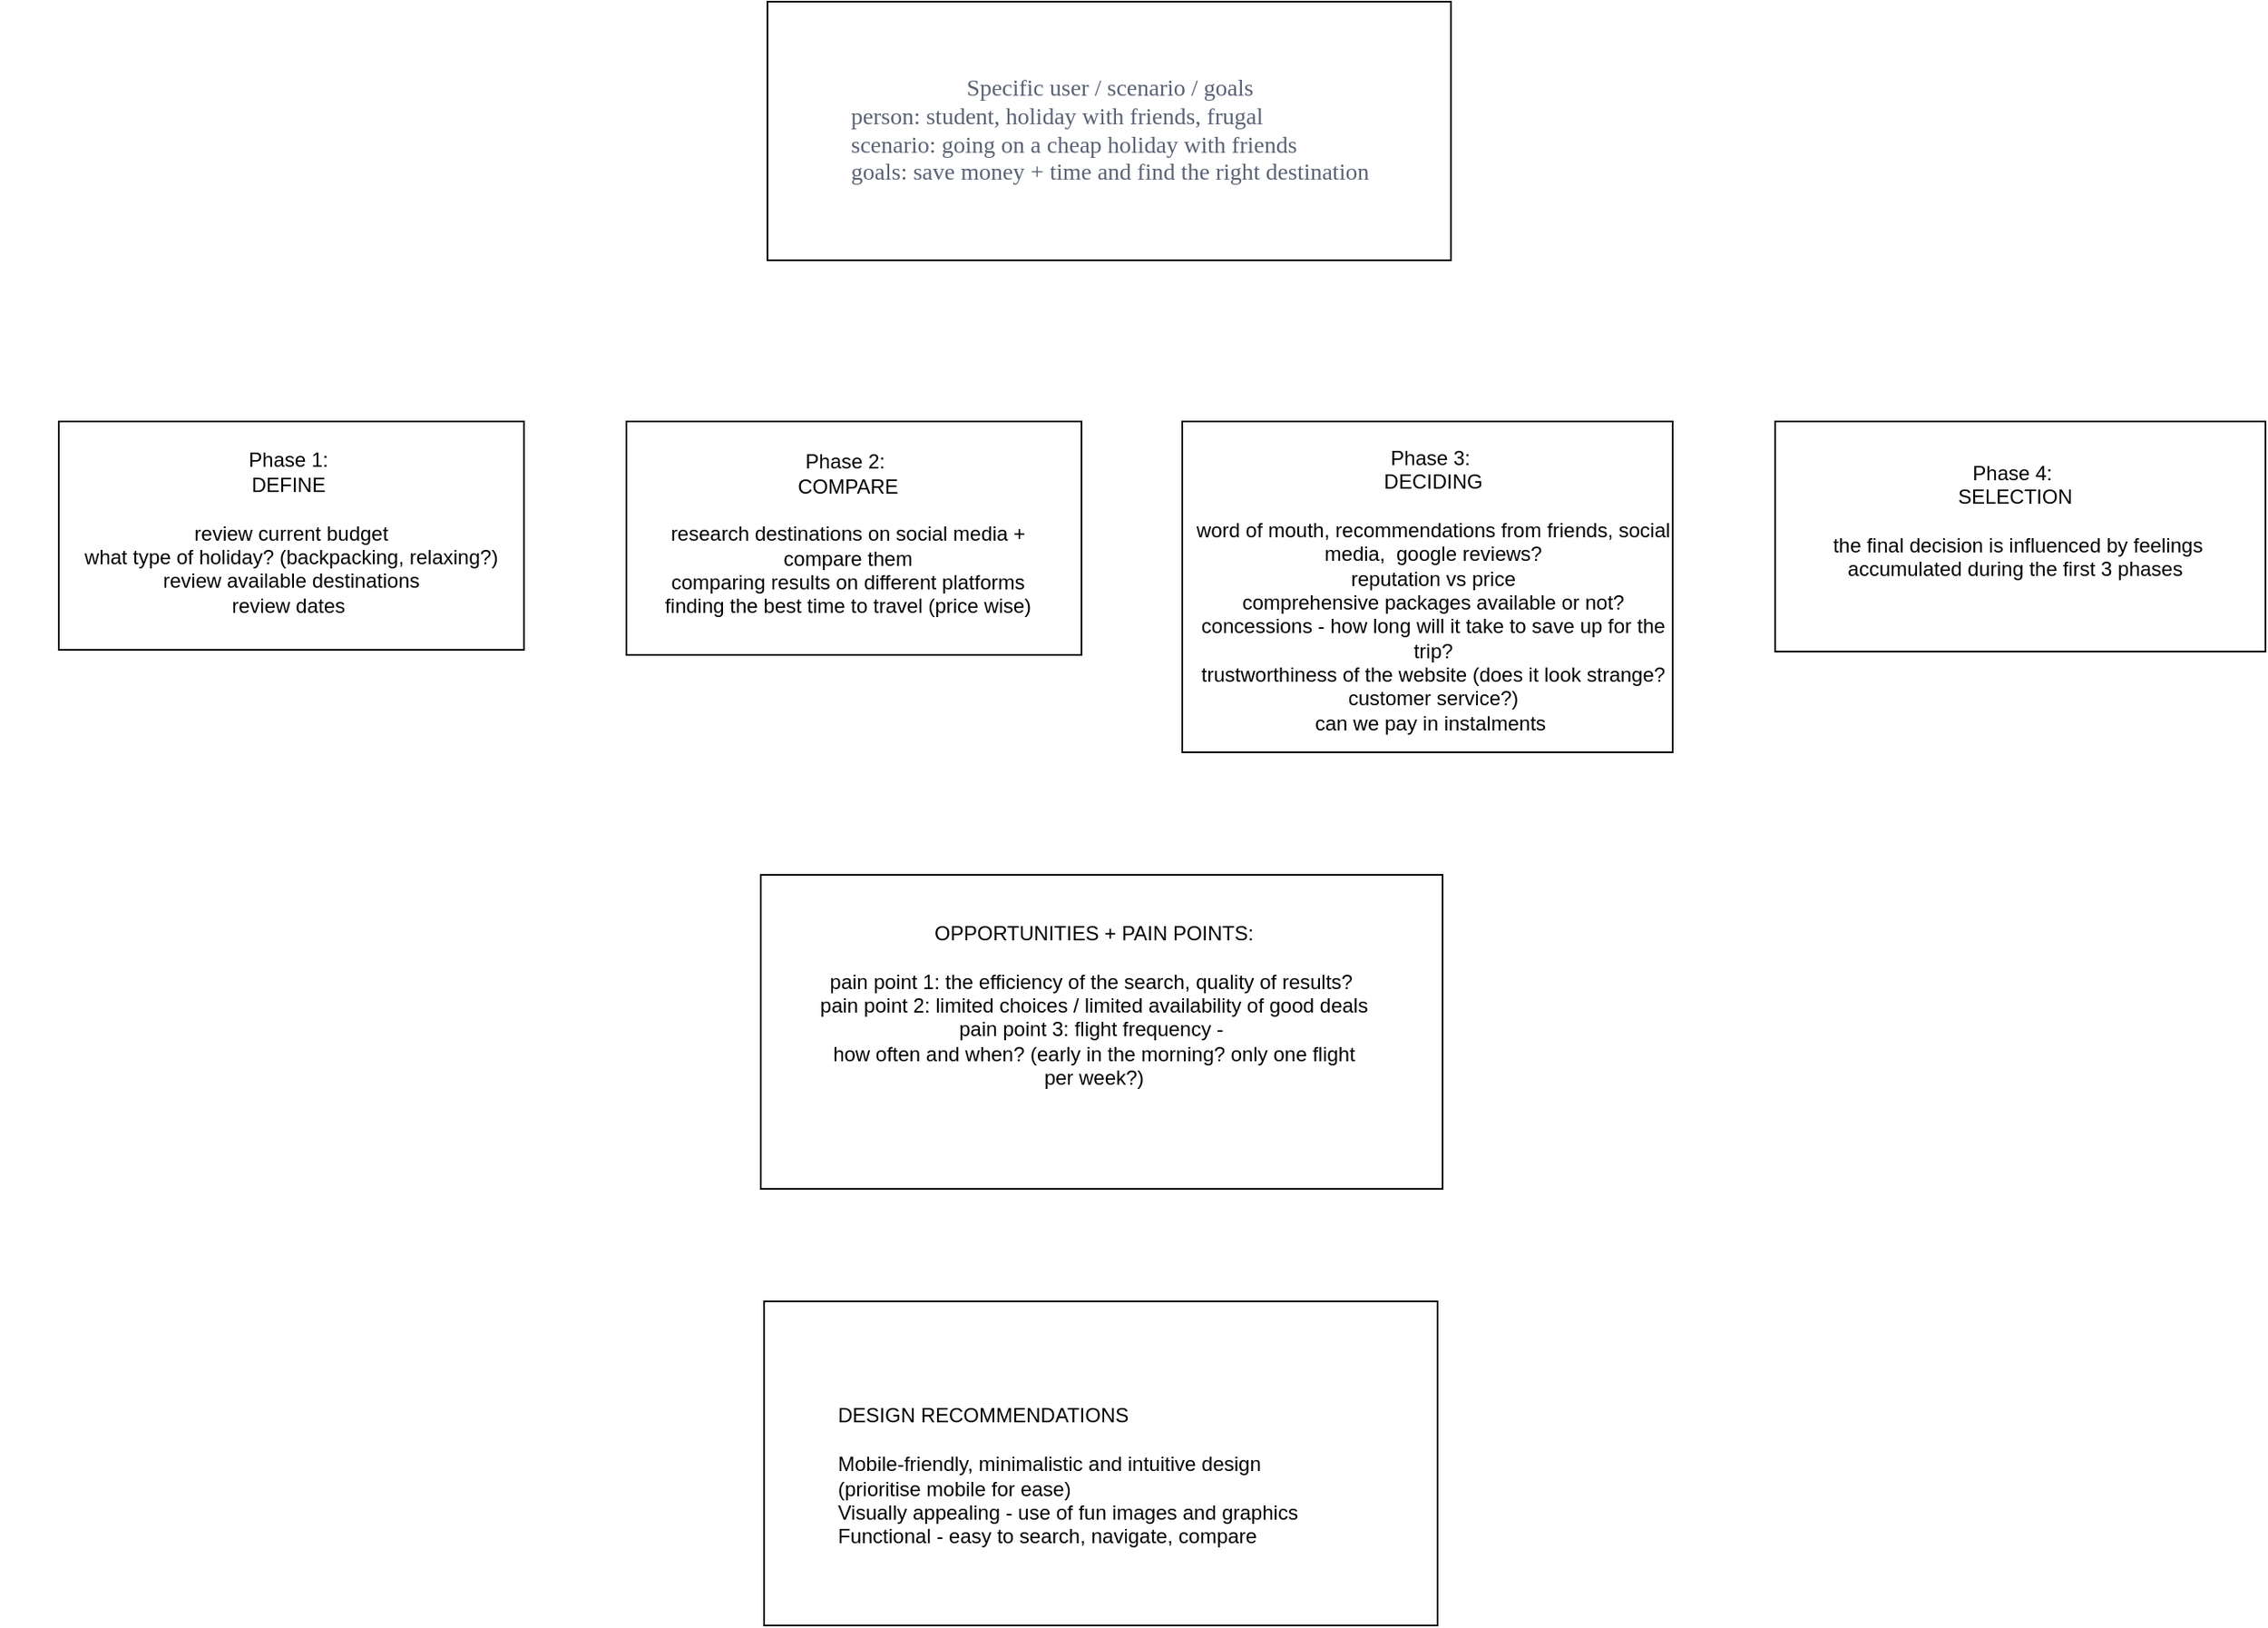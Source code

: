 <mxfile version="20.4.1" type="github">
  <diagram id="jPKTCcbVmCp2xtXO5GxA" name="Page-1">
    <mxGraphModel dx="1804" dy="674" grid="0" gridSize="10" guides="1" tooltips="1" connect="1" arrows="1" fold="1" page="0" pageScale="1" pageWidth="827" pageHeight="1169" math="0" shadow="0">
      <root>
        <mxCell id="0" />
        <mxCell id="1" parent="0" />
        <mxCell id="LeR498f9Mb2kC1rFr0TT-1" value="" style="rounded=0;whiteSpace=wrap;html=1;hachureGap=4;" vertex="1" parent="1">
          <mxGeometry x="97" y="2" width="407" height="154" as="geometry" />
        </mxCell>
        <mxCell id="LeR498f9Mb2kC1rFr0TT-2" value="&lt;span style=&quot;caret-color: rgb(90, 98, 117); color: rgb(90, 98, 117); font-family: &amp;quot;Aktiv Grotesk&amp;quot;; font-size: 14px; text-align: left;&quot;&gt;Specific user / scenario / goals&lt;br&gt;&lt;/span&gt;&lt;ul style=&quot;box-sizing: border-box; --tw-shadow: 0 0 transparent; --tw-ring-inset: var(--tw-empty, ); --tw-ring-offset-width: 0px; --tw-ring-offset-color: #fff; --tw-ring-color: rgba(59,130,246,0.5); --tw-ring-offset-shadow: 0 0 transparent; --tw-ring-shadow: 0 0 transparent; color: rgb(90, 98, 117); font-size: 14px; line-height: inherit; margin: 0px; padding: 0px; caret-color: rgb(90, 98, 117); font-family: &amp;quot;Aktiv Grotesk&amp;quot;; text-align: left;&quot;&gt;&lt;li style=&quot;box-sizing: border-box; --tw-shadow: 0 0 transparent; --tw-ring-inset: var(--tw-empty, ); --tw-ring-offset-width: 0px; --tw-ring-offset-color: #fff; --tw-ring-color: rgba(59,130,246,0.5); --tw-ring-offset-shadow: 0 0 transparent; --tw-ring-shadow: 0 0 transparent; counter-reset: list-1 0 list-2 0 list-3 0 list-4 0 list-5 0 list-6 0 list-7 0 list-8 0 list-9 0; list-style-type: none; position: relative; margin-left: calc(var(--tab_width) + var(--bullet_marker_spacing));&quot;&gt;person: student, holiday with friends, frugal&lt;/li&gt;&lt;li style=&quot;box-sizing: border-box; --tw-shadow: 0 0 transparent; --tw-ring-inset: var(--tw-empty, ); --tw-ring-offset-width: 0px; --tw-ring-offset-color: #fff; --tw-ring-color: rgba(59,130,246,0.5); --tw-ring-offset-shadow: 0 0 transparent; --tw-ring-shadow: 0 0 transparent; counter-reset: list-1 0 list-2 0 list-3 0 list-4 0 list-5 0 list-6 0 list-7 0 list-8 0 list-9 0; list-style-type: none; position: relative; margin-left: calc(var(--tab_width) + var(--bullet_marker_spacing));&quot;&gt;scenario: going on a cheap holiday with friends&lt;/li&gt;&lt;li style=&quot;box-sizing: border-box; --tw-shadow: 0 0 transparent; --tw-ring-inset: var(--tw-empty, ); --tw-ring-offset-width: 0px; --tw-ring-offset-color: #fff; --tw-ring-color: rgba(59,130,246,0.5); --tw-ring-offset-shadow: 0 0 transparent; --tw-ring-shadow: 0 0 transparent; counter-reset: list-1 0 list-2 0 list-3 0 list-4 0 list-5 0 list-6 0 list-7 0 list-8 0 list-9 0; list-style-type: none; position: relative; margin-left: calc(var(--tab_width) + var(--bullet_marker_spacing));&quot;&gt;goals: save money + time and find the right destination&lt;/li&gt;&lt;/ul&gt;" style="text;strokeColor=none;fillColor=none;html=1;align=center;verticalAlign=middle;whiteSpace=wrap;rounded=0;hachureGap=4;" vertex="1" parent="1">
          <mxGeometry x="116.5" y="17" width="368" height="124" as="geometry" />
        </mxCell>
        <mxCell id="LeR498f9Mb2kC1rFr0TT-4" value="" style="rounded=0;whiteSpace=wrap;html=1;hachureGap=4;" vertex="1" parent="1">
          <mxGeometry x="-325" y="252" width="277" height="136" as="geometry" />
        </mxCell>
        <mxCell id="LeR498f9Mb2kC1rFr0TT-5" value="&lt;br style=&quot;text-align: left;&quot;&gt;&lt;span style=&quot;text-align: left;&quot;&gt;Phase 1:&amp;nbsp;&lt;/span&gt;&lt;br style=&quot;text-align: left;&quot;&gt;&lt;span style=&quot;text-align: left;&quot;&gt;DEFINE&amp;nbsp;&lt;/span&gt;&lt;br style=&quot;text-align: left;&quot;&gt;&lt;br style=&quot;text-align: left;&quot;&gt;&lt;span style=&quot;text-align: left;&quot;&gt;review current budget&lt;/span&gt;&lt;br style=&quot;text-align: left;&quot;&gt;&lt;span style=&quot;text-align: left;&quot;&gt;what type of holiday? (backpacking, relaxing?)&lt;/span&gt;&lt;br style=&quot;text-align: left;&quot;&gt;&lt;span style=&quot;text-align: left;&quot;&gt;review available destinations&lt;/span&gt;&lt;br style=&quot;text-align: left;&quot;&gt;&lt;span style=&quot;text-align: left;&quot;&gt;review dates&amp;nbsp;&lt;/span&gt;" style="text;strokeColor=none;fillColor=none;html=1;align=center;verticalAlign=middle;whiteSpace=wrap;rounded=0;hachureGap=4;" vertex="1" parent="1">
          <mxGeometry x="-360" y="296" width="347" height="30" as="geometry" />
        </mxCell>
        <mxCell id="LeR498f9Mb2kC1rFr0TT-6" value="" style="rounded=0;whiteSpace=wrap;html=1;hachureGap=4;" vertex="1" parent="1">
          <mxGeometry x="13" y="252" width="271" height="139" as="geometry" />
        </mxCell>
        <mxCell id="LeR498f9Mb2kC1rFr0TT-7" value="&lt;span style=&quot;text-align: left;&quot;&gt;Phase 2:&amp;nbsp;&lt;/span&gt;&lt;br style=&quot;text-align: left;&quot;&gt;&lt;span style=&quot;text-align: left;&quot;&gt;COMPARE&lt;/span&gt;&lt;br style=&quot;text-align: left;&quot;&gt;&lt;br style=&quot;text-align: left;&quot;&gt;&lt;span style=&quot;text-align: left;&quot;&gt;research destinations on social media + compare them&lt;/span&gt;&lt;br style=&quot;text-align: left;&quot;&gt;&lt;span style=&quot;text-align: left;&quot;&gt;comparing results on different platforms&lt;/span&gt;&lt;br style=&quot;text-align: left;&quot;&gt;&lt;span style=&quot;text-align: left;&quot;&gt;finding the best time to travel (price wise)&lt;/span&gt;" style="text;strokeColor=none;fillColor=none;html=1;align=center;verticalAlign=middle;whiteSpace=wrap;rounded=0;hachureGap=4;" vertex="1" parent="1">
          <mxGeometry x="19" y="304" width="252" height="30" as="geometry" />
        </mxCell>
        <mxCell id="LeR498f9Mb2kC1rFr0TT-8" value="" style="rounded=0;whiteSpace=wrap;html=1;hachureGap=4;" vertex="1" parent="1">
          <mxGeometry x="344" y="252" width="292" height="197" as="geometry" />
        </mxCell>
        <mxCell id="LeR498f9Mb2kC1rFr0TT-9" value="&lt;br style=&quot;text-align: left;&quot;&gt;&lt;br style=&quot;text-align: left;&quot;&gt;&lt;span style=&quot;text-align: left;&quot;&gt;Phase 3:&amp;nbsp;&lt;/span&gt;&lt;br style=&quot;text-align: left;&quot;&gt;&lt;span style=&quot;text-align: left;&quot;&gt;DECIDING&lt;/span&gt;&lt;br style=&quot;text-align: left;&quot;&gt;&lt;br style=&quot;text-align: left;&quot;&gt;&lt;span style=&quot;text-align: left;&quot;&gt;word of mouth, recommendations from friends, social media, &amp;nbsp;google reviews?&lt;/span&gt;&lt;br style=&quot;text-align: left;&quot;&gt;&lt;span style=&quot;text-align: left;&quot;&gt;reputation vs price&lt;/span&gt;&lt;br style=&quot;text-align: left;&quot;&gt;&lt;span style=&quot;text-align: left;&quot;&gt;comprehensive packages available or not?&lt;/span&gt;&lt;br style=&quot;text-align: left;&quot;&gt;&lt;span style=&quot;text-align: left;&quot;&gt;concessions - how long will it take to save up for the trip?&lt;/span&gt;&lt;br style=&quot;text-align: left;&quot;&gt;&lt;span style=&quot;text-align: left;&quot;&gt;trustworthiness of the website (does it look strange? customer service?)&lt;/span&gt;&lt;br style=&quot;text-align: left;&quot;&gt;&lt;span style=&quot;text-align: left;&quot;&gt;can we pay in instalments&amp;nbsp;&lt;/span&gt;" style="text;strokeColor=none;fillColor=none;html=1;align=center;verticalAlign=middle;whiteSpace=wrap;rounded=0;hachureGap=4;" vertex="1" parent="1">
          <mxGeometry x="344" y="323" width="299" height="30" as="geometry" />
        </mxCell>
        <mxCell id="LeR498f9Mb2kC1rFr0TT-12" value="" style="rounded=0;whiteSpace=wrap;html=1;hachureGap=4;" vertex="1" parent="1">
          <mxGeometry x="697" y="252" width="292" height="137" as="geometry" />
        </mxCell>
        <mxCell id="LeR498f9Mb2kC1rFr0TT-14" value="&lt;span style=&quot;text-align: left;&quot;&gt;Phase 4:&amp;nbsp;&lt;/span&gt;&lt;br style=&quot;text-align: left;&quot;&gt;&lt;span style=&quot;text-align: left;&quot;&gt;SELECTION&lt;/span&gt;&lt;br style=&quot;text-align: left;&quot;&gt;&lt;br style=&quot;text-align: left;&quot;&gt;&lt;span style=&quot;text-align: left;&quot;&gt;&amp;nbsp;the final decision is influenced by feelings accumulated during the first 3 phases&lt;/span&gt;" style="text;strokeColor=none;fillColor=none;html=1;align=center;verticalAlign=middle;whiteSpace=wrap;rounded=0;hachureGap=4;" vertex="1" parent="1">
          <mxGeometry x="726" y="296" width="228" height="30" as="geometry" />
        </mxCell>
        <mxCell id="LeR498f9Mb2kC1rFr0TT-15" value="" style="rounded=0;whiteSpace=wrap;html=1;hachureGap=4;" vertex="1" parent="1">
          <mxGeometry x="93" y="522" width="406" height="187" as="geometry" />
        </mxCell>
        <mxCell id="LeR498f9Mb2kC1rFr0TT-13" value="&lt;br style=&quot;text-align: left;&quot;&gt;&lt;br style=&quot;text-align: left;&quot;&gt;&lt;br style=&quot;text-align: left;&quot;&gt;&lt;span style=&quot;text-align: left;&quot;&gt;OPPORTUNITIES + PAIN POINTS:&lt;/span&gt;&lt;br style=&quot;text-align: left;&quot;&gt;&lt;br style=&quot;text-align: left;&quot;&gt;&lt;span style=&quot;text-align: left;&quot;&gt;pain point 1: the efficiency of the search, quality of results?&amp;nbsp;&lt;/span&gt;&lt;br style=&quot;text-align: left;&quot;&gt;&lt;span style=&quot;text-align: left;&quot;&gt;pain point 2: limited choices / limited availability of good deals&lt;/span&gt;&lt;br style=&quot;text-align: left;&quot;&gt;&lt;span style=&quot;text-align: left;&quot;&gt;pain point 3: flight frequency -&amp;nbsp;&lt;/span&gt;&lt;br style=&quot;text-align: left;&quot;&gt;&lt;span style=&quot;text-align: left;&quot;&gt;how often and when? (early in the morning? only one flight per week?)&lt;/span&gt;" style="text;strokeColor=none;fillColor=none;html=1;align=center;verticalAlign=middle;whiteSpace=wrap;rounded=0;hachureGap=4;" vertex="1" parent="1">
          <mxGeometry x="126" y="563" width="331" height="30" as="geometry" />
        </mxCell>
        <mxCell id="LeR498f9Mb2kC1rFr0TT-16" value="" style="rounded=0;whiteSpace=wrap;html=1;hachureGap=4;" vertex="1" parent="1">
          <mxGeometry x="95" y="776" width="401" height="193" as="geometry" />
        </mxCell>
        <mxCell id="LeR498f9Mb2kC1rFr0TT-3" value="&lt;br&gt;DESIGN RECOMMENDATIONS&lt;br&gt;&lt;br&gt;Mobile-friendly, minimalistic and intuitive design&amp;nbsp;&lt;br&gt;		(prioritise mobile for ease)&lt;br&gt;Visually appealing - use of fun images and graphics&amp;nbsp;&lt;br&gt;Functional - easy to search, navigate, compare" style="text;whiteSpace=wrap;html=1;" vertex="1" parent="1">
          <mxGeometry x="137" y="816" width="298" height="121" as="geometry" />
        </mxCell>
      </root>
    </mxGraphModel>
  </diagram>
</mxfile>
